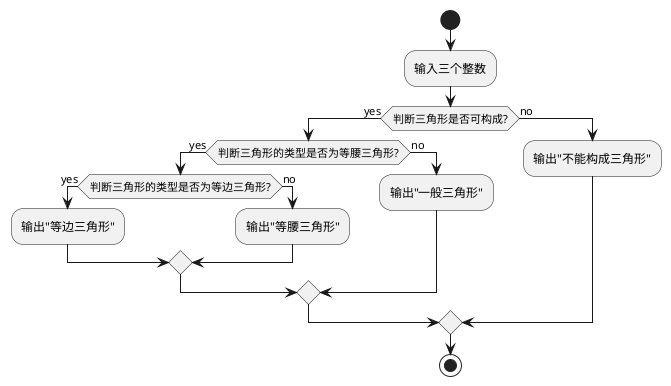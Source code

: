 @startuml
start
:输入三个整数;
if (判断三角形是否可构成?) then (yes)
  if (判断三角形的类型是否为等腰三角形?) then (yes)
    if (判断三角形的类型是否为等边三角形?) then (yes)
      :输出"等边三角形";
    else (no)
      :输出"等腰三角形";
    endif
  else (no)
    :输出"一般三角形";
  endif
else (no)
  :输出"不能构成三角形";
endif
stop
@enduml
